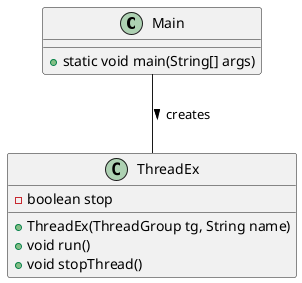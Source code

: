 @startuml
class Main {
    +static void main(String[] args)
}

class ThreadEx {
    -boolean stop
    +ThreadEx(ThreadGroup tg, String name)
    +void run()
    +void stopThread()
}


Main -- ThreadEx : creates >
@enduml
